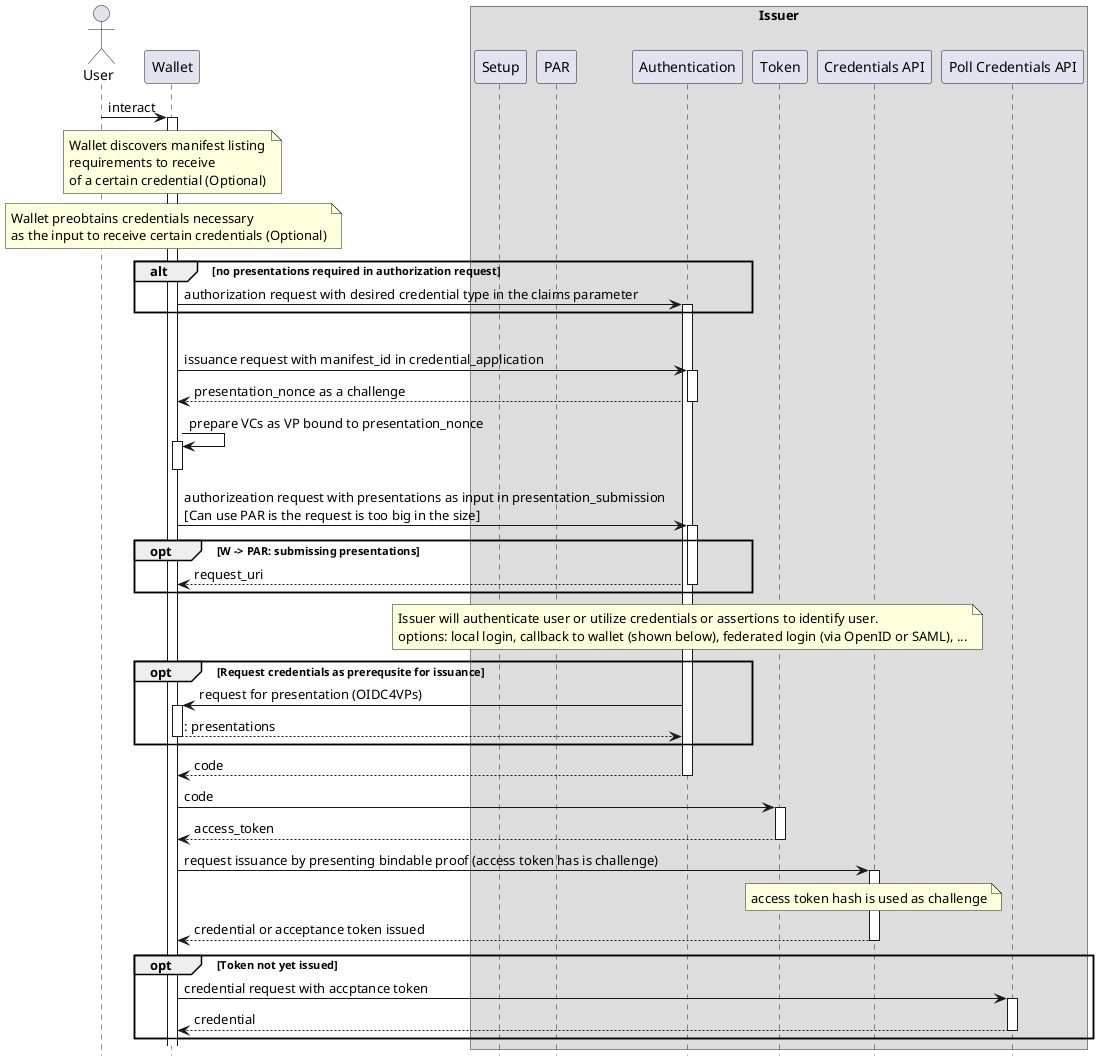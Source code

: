 @startuml

actor User as U
participant Wallet as W
box Issuer
participant "Setup" as Setup
participant "PAR" as PAR
participant "Authentication" as AS
participant "Token" as T
participant "Credentials API" as P
participant "Poll Credentials API" as I
end box
autoactivate on
hide footbox

U -> W: interact
note over W: Wallet discovers manifest listing\nrequirements to receive\nof a certain credential (Optional)
note over W: Wallet preobtains credentials necessary\nas the input to receive certain credentials (Optional)

alt no presentations required in authorization request
W -> AS: authorization request with desired credential type in the claims parameter
end

alt presentations required in authorization request
W -> AS: issuance request with manifest_id in credential_application
return presentation_nonce as a challenge

W -> W: prepare VCs as VP bound to presentation_nonce
deactivate W

W -> AS: authorizeation request with presentations as input in presentation_submission\n[Can use PAR is the request is too big in the size]

opt W -> PAR: submissing presentations
return request_uri
end

note over AS: Issuer will authenticate user or utilize credentials or assertions to identify user. \noptions: local login, callback to wallet (shown below), federated login (via OpenID or SAML), ...

opt Request credentials as prerequsite for issuance
AS -> W: request for presentation (OIDC4VPs)
return: presentations
end opt

return code

W -> T: code
return access_token

W->P: request issuance by presenting bindable proof (access token has is challenge)

note over P: access token hash is used as challenge

return credential or acceptance token issued
opt Token not yet issued

W->I: credential request with accptance token
return credential
end opt

@enduml